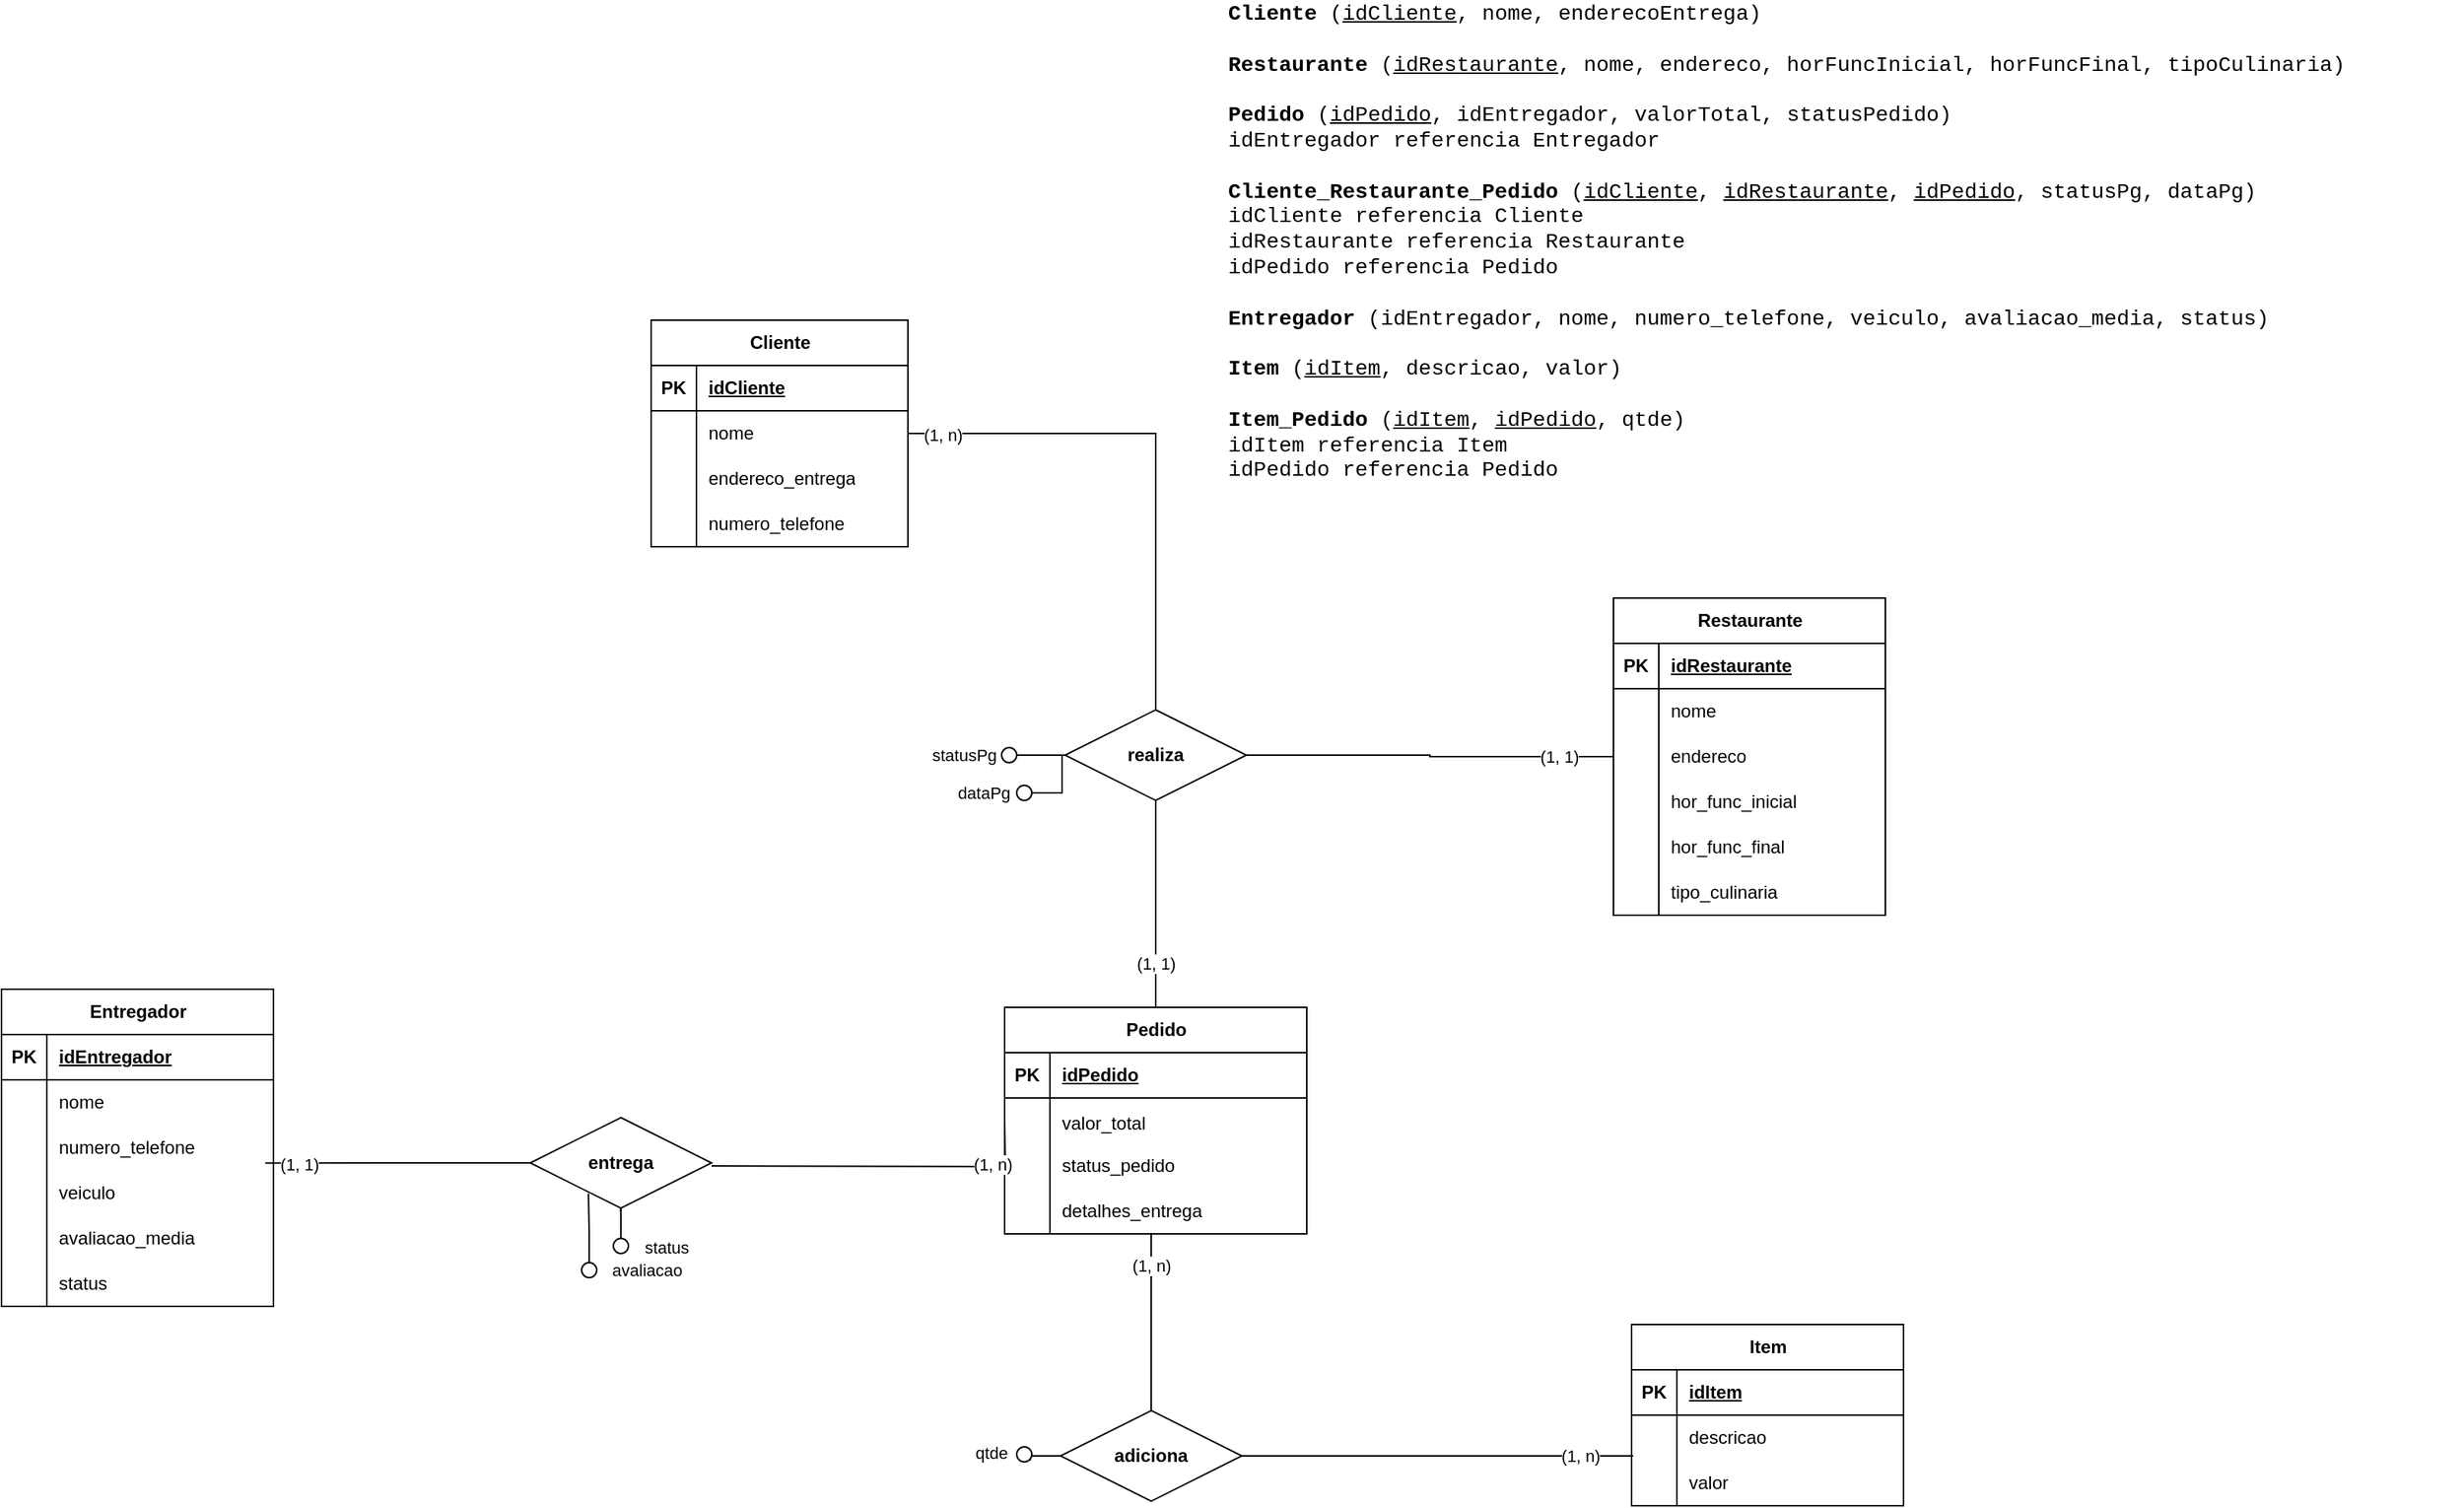<mxfile version="24.2.1" type="github">
  <diagram name="Página-1" id="86hxXhQ-bSTMSm9NtiP-">
    <mxGraphModel dx="1921" dy="1710" grid="1" gridSize="10" guides="1" tooltips="1" connect="1" arrows="1" fold="1" page="1" pageScale="1" pageWidth="827" pageHeight="1169" math="0" shadow="0">
      <root>
        <mxCell id="0" />
        <mxCell id="1" parent="0" />
        <mxCell id="ekU8xVB162Ffa7jkXcfa-119" style="edgeStyle=orthogonalEdgeStyle;rounded=0;orthogonalLoop=1;jettySize=auto;html=1;strokeColor=default;align=center;verticalAlign=middle;fontFamily=Helvetica;fontSize=12;fontColor=default;fontStyle=1;labelBackgroundColor=default;endArrow=none;endFill=0;" parent="1" source="ekU8xVB162Ffa7jkXcfa-1" target="ekU8xVB162Ffa7jkXcfa-105" edge="1">
          <mxGeometry relative="1" as="geometry" />
        </mxCell>
        <mxCell id="M8GhqOVCKzG1tZ9NvgL4-37" value="(1, n)" style="edgeLabel;html=1;align=center;verticalAlign=middle;resizable=0;points=[];fontFamily=Helvetica;fontSize=11;fontColor=default;labelBackgroundColor=default;" parent="ekU8xVB162Ffa7jkXcfa-119" vertex="1" connectable="0">
          <mxGeometry x="-0.868" y="-1" relative="1" as="geometry">
            <mxPoint as="offset" />
          </mxGeometry>
        </mxCell>
        <mxCell id="ekU8xVB162Ffa7jkXcfa-1" value="Cliente" style="shape=table;startSize=30;container=1;collapsible=1;childLayout=tableLayout;fixedRows=1;rowLines=0;fontStyle=1;align=center;resizeLast=1;html=1;" parent="1" vertex="1">
          <mxGeometry x="-140" y="142" width="170" height="150" as="geometry" />
        </mxCell>
        <mxCell id="ekU8xVB162Ffa7jkXcfa-2" value="" style="shape=tableRow;horizontal=0;startSize=0;swimlaneHead=0;swimlaneBody=0;fillColor=none;collapsible=0;dropTarget=0;points=[[0,0.5],[1,0.5]];portConstraint=eastwest;top=0;left=0;right=0;bottom=1;" parent="ekU8xVB162Ffa7jkXcfa-1" vertex="1">
          <mxGeometry y="30" width="170" height="30" as="geometry" />
        </mxCell>
        <mxCell id="ekU8xVB162Ffa7jkXcfa-3" value="PK" style="shape=partialRectangle;connectable=0;fillColor=none;top=0;left=0;bottom=0;right=0;fontStyle=1;overflow=hidden;whiteSpace=wrap;html=1;" parent="ekU8xVB162Ffa7jkXcfa-2" vertex="1">
          <mxGeometry width="30" height="30" as="geometry">
            <mxRectangle width="30" height="30" as="alternateBounds" />
          </mxGeometry>
        </mxCell>
        <mxCell id="ekU8xVB162Ffa7jkXcfa-4" value="idCliente&lt;span style=&quot;white-space: pre;&quot;&gt;&#x9;&lt;/span&gt;" style="shape=partialRectangle;connectable=0;fillColor=none;top=0;left=0;bottom=0;right=0;align=left;spacingLeft=6;fontStyle=5;overflow=hidden;whiteSpace=wrap;html=1;" parent="ekU8xVB162Ffa7jkXcfa-2" vertex="1">
          <mxGeometry x="30" width="140" height="30" as="geometry">
            <mxRectangle width="140" height="30" as="alternateBounds" />
          </mxGeometry>
        </mxCell>
        <mxCell id="ekU8xVB162Ffa7jkXcfa-5" value="" style="shape=tableRow;horizontal=0;startSize=0;swimlaneHead=0;swimlaneBody=0;fillColor=none;collapsible=0;dropTarget=0;points=[[0,0.5],[1,0.5]];portConstraint=eastwest;top=0;left=0;right=0;bottom=0;" parent="ekU8xVB162Ffa7jkXcfa-1" vertex="1">
          <mxGeometry y="60" width="170" height="30" as="geometry" />
        </mxCell>
        <mxCell id="ekU8xVB162Ffa7jkXcfa-6" value="" style="shape=partialRectangle;connectable=0;fillColor=none;top=0;left=0;bottom=0;right=0;editable=1;overflow=hidden;whiteSpace=wrap;html=1;" parent="ekU8xVB162Ffa7jkXcfa-5" vertex="1">
          <mxGeometry width="30" height="30" as="geometry">
            <mxRectangle width="30" height="30" as="alternateBounds" />
          </mxGeometry>
        </mxCell>
        <mxCell id="ekU8xVB162Ffa7jkXcfa-7" value="nome" style="shape=partialRectangle;connectable=0;fillColor=none;top=0;left=0;bottom=0;right=0;align=left;spacingLeft=6;overflow=hidden;whiteSpace=wrap;html=1;" parent="ekU8xVB162Ffa7jkXcfa-5" vertex="1">
          <mxGeometry x="30" width="140" height="30" as="geometry">
            <mxRectangle width="140" height="30" as="alternateBounds" />
          </mxGeometry>
        </mxCell>
        <mxCell id="ekU8xVB162Ffa7jkXcfa-8" value="" style="shape=tableRow;horizontal=0;startSize=0;swimlaneHead=0;swimlaneBody=0;fillColor=none;collapsible=0;dropTarget=0;points=[[0,0.5],[1,0.5]];portConstraint=eastwest;top=0;left=0;right=0;bottom=0;" parent="ekU8xVB162Ffa7jkXcfa-1" vertex="1">
          <mxGeometry y="90" width="170" height="30" as="geometry" />
        </mxCell>
        <mxCell id="ekU8xVB162Ffa7jkXcfa-9" value="" style="shape=partialRectangle;connectable=0;fillColor=none;top=0;left=0;bottom=0;right=0;editable=1;overflow=hidden;whiteSpace=wrap;html=1;" parent="ekU8xVB162Ffa7jkXcfa-8" vertex="1">
          <mxGeometry width="30" height="30" as="geometry">
            <mxRectangle width="30" height="30" as="alternateBounds" />
          </mxGeometry>
        </mxCell>
        <mxCell id="ekU8xVB162Ffa7jkXcfa-10" value="endereco_entrega" style="shape=partialRectangle;connectable=0;fillColor=none;top=0;left=0;bottom=0;right=0;align=left;spacingLeft=6;overflow=hidden;whiteSpace=wrap;html=1;" parent="ekU8xVB162Ffa7jkXcfa-8" vertex="1">
          <mxGeometry x="30" width="140" height="30" as="geometry">
            <mxRectangle width="140" height="30" as="alternateBounds" />
          </mxGeometry>
        </mxCell>
        <mxCell id="ekU8xVB162Ffa7jkXcfa-11" value="" style="shape=tableRow;horizontal=0;startSize=0;swimlaneHead=0;swimlaneBody=0;fillColor=none;collapsible=0;dropTarget=0;points=[[0,0.5],[1,0.5]];portConstraint=eastwest;top=0;left=0;right=0;bottom=0;" parent="ekU8xVB162Ffa7jkXcfa-1" vertex="1">
          <mxGeometry y="120" width="170" height="30" as="geometry" />
        </mxCell>
        <mxCell id="ekU8xVB162Ffa7jkXcfa-12" value="" style="shape=partialRectangle;connectable=0;fillColor=none;top=0;left=0;bottom=0;right=0;editable=1;overflow=hidden;whiteSpace=wrap;html=1;" parent="ekU8xVB162Ffa7jkXcfa-11" vertex="1">
          <mxGeometry width="30" height="30" as="geometry">
            <mxRectangle width="30" height="30" as="alternateBounds" />
          </mxGeometry>
        </mxCell>
        <mxCell id="ekU8xVB162Ffa7jkXcfa-13" value="numero_telefone" style="shape=partialRectangle;connectable=0;fillColor=none;top=0;left=0;bottom=0;right=0;align=left;spacingLeft=6;overflow=hidden;whiteSpace=wrap;html=1;" parent="ekU8xVB162Ffa7jkXcfa-11" vertex="1">
          <mxGeometry x="30" width="140" height="30" as="geometry">
            <mxRectangle width="140" height="30" as="alternateBounds" />
          </mxGeometry>
        </mxCell>
        <mxCell id="ekU8xVB162Ffa7jkXcfa-118" style="edgeStyle=orthogonalEdgeStyle;rounded=0;orthogonalLoop=1;jettySize=auto;html=1;entryX=1;entryY=0.5;entryDx=0;entryDy=0;strokeColor=default;align=center;verticalAlign=middle;fontFamily=Helvetica;fontSize=12;fontColor=default;fontStyle=1;labelBackgroundColor=default;endArrow=none;endFill=0;" parent="1" source="ekU8xVB162Ffa7jkXcfa-14" target="ekU8xVB162Ffa7jkXcfa-105" edge="1">
          <mxGeometry relative="1" as="geometry" />
        </mxCell>
        <mxCell id="M8GhqOVCKzG1tZ9NvgL4-38" value="(1, 1)" style="edgeLabel;html=1;align=center;verticalAlign=middle;resizable=0;points=[];fontFamily=Helvetica;fontSize=11;fontColor=default;labelBackgroundColor=default;" parent="ekU8xVB162Ffa7jkXcfa-118" vertex="1" connectable="0">
          <mxGeometry x="-0.699" relative="1" as="geometry">
            <mxPoint as="offset" />
          </mxGeometry>
        </mxCell>
        <mxCell id="ekU8xVB162Ffa7jkXcfa-14" value="Restaurante" style="shape=table;startSize=30;container=1;collapsible=1;childLayout=tableLayout;fixedRows=1;rowLines=0;fontStyle=1;align=center;resizeLast=1;html=1;" parent="1" vertex="1">
          <mxGeometry x="497" y="326" width="180" height="210" as="geometry" />
        </mxCell>
        <mxCell id="ekU8xVB162Ffa7jkXcfa-15" value="" style="shape=tableRow;horizontal=0;startSize=0;swimlaneHead=0;swimlaneBody=0;fillColor=none;collapsible=0;dropTarget=0;points=[[0,0.5],[1,0.5]];portConstraint=eastwest;top=0;left=0;right=0;bottom=1;" parent="ekU8xVB162Ffa7jkXcfa-14" vertex="1">
          <mxGeometry y="30" width="180" height="30" as="geometry" />
        </mxCell>
        <mxCell id="ekU8xVB162Ffa7jkXcfa-16" value="PK" style="shape=partialRectangle;connectable=0;fillColor=none;top=0;left=0;bottom=0;right=0;fontStyle=1;overflow=hidden;whiteSpace=wrap;html=1;" parent="ekU8xVB162Ffa7jkXcfa-15" vertex="1">
          <mxGeometry width="30" height="30" as="geometry">
            <mxRectangle width="30" height="30" as="alternateBounds" />
          </mxGeometry>
        </mxCell>
        <mxCell id="ekU8xVB162Ffa7jkXcfa-17" value="idRestaurante" style="shape=partialRectangle;connectable=0;fillColor=none;top=0;left=0;bottom=0;right=0;align=left;spacingLeft=6;fontStyle=5;overflow=hidden;whiteSpace=wrap;html=1;" parent="ekU8xVB162Ffa7jkXcfa-15" vertex="1">
          <mxGeometry x="30" width="150" height="30" as="geometry">
            <mxRectangle width="150" height="30" as="alternateBounds" />
          </mxGeometry>
        </mxCell>
        <mxCell id="ekU8xVB162Ffa7jkXcfa-18" value="" style="shape=tableRow;horizontal=0;startSize=0;swimlaneHead=0;swimlaneBody=0;fillColor=none;collapsible=0;dropTarget=0;points=[[0,0.5],[1,0.5]];portConstraint=eastwest;top=0;left=0;right=0;bottom=0;" parent="ekU8xVB162Ffa7jkXcfa-14" vertex="1">
          <mxGeometry y="60" width="180" height="30" as="geometry" />
        </mxCell>
        <mxCell id="ekU8xVB162Ffa7jkXcfa-19" value="" style="shape=partialRectangle;connectable=0;fillColor=none;top=0;left=0;bottom=0;right=0;editable=1;overflow=hidden;whiteSpace=wrap;html=1;" parent="ekU8xVB162Ffa7jkXcfa-18" vertex="1">
          <mxGeometry width="30" height="30" as="geometry">
            <mxRectangle width="30" height="30" as="alternateBounds" />
          </mxGeometry>
        </mxCell>
        <mxCell id="ekU8xVB162Ffa7jkXcfa-20" value="nome" style="shape=partialRectangle;connectable=0;fillColor=none;top=0;left=0;bottom=0;right=0;align=left;spacingLeft=6;overflow=hidden;whiteSpace=wrap;html=1;" parent="ekU8xVB162Ffa7jkXcfa-18" vertex="1">
          <mxGeometry x="30" width="150" height="30" as="geometry">
            <mxRectangle width="150" height="30" as="alternateBounds" />
          </mxGeometry>
        </mxCell>
        <mxCell id="ekU8xVB162Ffa7jkXcfa-21" value="" style="shape=tableRow;horizontal=0;startSize=0;swimlaneHead=0;swimlaneBody=0;fillColor=none;collapsible=0;dropTarget=0;points=[[0,0.5],[1,0.5]];portConstraint=eastwest;top=0;left=0;right=0;bottom=0;" parent="ekU8xVB162Ffa7jkXcfa-14" vertex="1">
          <mxGeometry y="90" width="180" height="30" as="geometry" />
        </mxCell>
        <mxCell id="ekU8xVB162Ffa7jkXcfa-22" value="" style="shape=partialRectangle;connectable=0;fillColor=none;top=0;left=0;bottom=0;right=0;editable=1;overflow=hidden;whiteSpace=wrap;html=1;" parent="ekU8xVB162Ffa7jkXcfa-21" vertex="1">
          <mxGeometry width="30" height="30" as="geometry">
            <mxRectangle width="30" height="30" as="alternateBounds" />
          </mxGeometry>
        </mxCell>
        <mxCell id="ekU8xVB162Ffa7jkXcfa-23" value="endereco" style="shape=partialRectangle;connectable=0;fillColor=none;top=0;left=0;bottom=0;right=0;align=left;spacingLeft=6;overflow=hidden;whiteSpace=wrap;html=1;" parent="ekU8xVB162Ffa7jkXcfa-21" vertex="1">
          <mxGeometry x="30" width="150" height="30" as="geometry">
            <mxRectangle width="150" height="30" as="alternateBounds" />
          </mxGeometry>
        </mxCell>
        <mxCell id="ekU8xVB162Ffa7jkXcfa-24" value="" style="shape=tableRow;horizontal=0;startSize=0;swimlaneHead=0;swimlaneBody=0;fillColor=none;collapsible=0;dropTarget=0;points=[[0,0.5],[1,0.5]];portConstraint=eastwest;top=0;left=0;right=0;bottom=0;" parent="ekU8xVB162Ffa7jkXcfa-14" vertex="1">
          <mxGeometry y="120" width="180" height="30" as="geometry" />
        </mxCell>
        <mxCell id="ekU8xVB162Ffa7jkXcfa-25" value="" style="shape=partialRectangle;connectable=0;fillColor=none;top=0;left=0;bottom=0;right=0;editable=1;overflow=hidden;whiteSpace=wrap;html=1;" parent="ekU8xVB162Ffa7jkXcfa-24" vertex="1">
          <mxGeometry width="30" height="30" as="geometry">
            <mxRectangle width="30" height="30" as="alternateBounds" />
          </mxGeometry>
        </mxCell>
        <mxCell id="ekU8xVB162Ffa7jkXcfa-26" value="hor_func_inicial" style="shape=partialRectangle;connectable=0;fillColor=none;top=0;left=0;bottom=0;right=0;align=left;spacingLeft=6;overflow=hidden;whiteSpace=wrap;html=1;" parent="ekU8xVB162Ffa7jkXcfa-24" vertex="1">
          <mxGeometry x="30" width="150" height="30" as="geometry">
            <mxRectangle width="150" height="30" as="alternateBounds" />
          </mxGeometry>
        </mxCell>
        <mxCell id="ekU8xVB162Ffa7jkXcfa-73" value="" style="shape=tableRow;horizontal=0;startSize=0;swimlaneHead=0;swimlaneBody=0;fillColor=none;collapsible=0;dropTarget=0;points=[[0,0.5],[1,0.5]];portConstraint=eastwest;top=0;left=0;right=0;bottom=0;" parent="ekU8xVB162Ffa7jkXcfa-14" vertex="1">
          <mxGeometry y="150" width="180" height="30" as="geometry" />
        </mxCell>
        <mxCell id="ekU8xVB162Ffa7jkXcfa-74" value="" style="shape=partialRectangle;connectable=0;fillColor=none;top=0;left=0;bottom=0;right=0;editable=1;overflow=hidden;whiteSpace=wrap;html=1;" parent="ekU8xVB162Ffa7jkXcfa-73" vertex="1">
          <mxGeometry width="30" height="30" as="geometry">
            <mxRectangle width="30" height="30" as="alternateBounds" />
          </mxGeometry>
        </mxCell>
        <mxCell id="ekU8xVB162Ffa7jkXcfa-75" value="hor_func_final" style="shape=partialRectangle;connectable=0;fillColor=none;top=0;left=0;bottom=0;right=0;align=left;spacingLeft=6;overflow=hidden;whiteSpace=wrap;html=1;" parent="ekU8xVB162Ffa7jkXcfa-73" vertex="1">
          <mxGeometry x="30" width="150" height="30" as="geometry">
            <mxRectangle width="150" height="30" as="alternateBounds" />
          </mxGeometry>
        </mxCell>
        <mxCell id="ekU8xVB162Ffa7jkXcfa-76" value="" style="shape=tableRow;horizontal=0;startSize=0;swimlaneHead=0;swimlaneBody=0;fillColor=none;collapsible=0;dropTarget=0;points=[[0,0.5],[1,0.5]];portConstraint=eastwest;top=0;left=0;right=0;bottom=0;" parent="ekU8xVB162Ffa7jkXcfa-14" vertex="1">
          <mxGeometry y="180" width="180" height="30" as="geometry" />
        </mxCell>
        <mxCell id="ekU8xVB162Ffa7jkXcfa-77" value="" style="shape=partialRectangle;connectable=0;fillColor=none;top=0;left=0;bottom=0;right=0;editable=1;overflow=hidden;whiteSpace=wrap;html=1;" parent="ekU8xVB162Ffa7jkXcfa-76" vertex="1">
          <mxGeometry width="30" height="30" as="geometry">
            <mxRectangle width="30" height="30" as="alternateBounds" />
          </mxGeometry>
        </mxCell>
        <mxCell id="ekU8xVB162Ffa7jkXcfa-78" value="tipo_culinaria" style="shape=partialRectangle;connectable=0;fillColor=none;top=0;left=0;bottom=0;right=0;align=left;spacingLeft=6;overflow=hidden;whiteSpace=wrap;html=1;" parent="ekU8xVB162Ffa7jkXcfa-76" vertex="1">
          <mxGeometry x="30" width="150" height="30" as="geometry">
            <mxRectangle width="150" height="30" as="alternateBounds" />
          </mxGeometry>
        </mxCell>
        <mxCell id="ekU8xVB162Ffa7jkXcfa-27" value="Entregador" style="shape=table;startSize=30;container=1;collapsible=1;childLayout=tableLayout;fixedRows=1;rowLines=0;fontStyle=1;align=center;resizeLast=1;html=1;" parent="1" vertex="1">
          <mxGeometry x="-570" y="585" width="180" height="210" as="geometry" />
        </mxCell>
        <mxCell id="ekU8xVB162Ffa7jkXcfa-28" value="" style="shape=tableRow;horizontal=0;startSize=0;swimlaneHead=0;swimlaneBody=0;fillColor=none;collapsible=0;dropTarget=0;points=[[0,0.5],[1,0.5]];portConstraint=eastwest;top=0;left=0;right=0;bottom=1;" parent="ekU8xVB162Ffa7jkXcfa-27" vertex="1">
          <mxGeometry y="30" width="180" height="30" as="geometry" />
        </mxCell>
        <mxCell id="ekU8xVB162Ffa7jkXcfa-29" value="PK" style="shape=partialRectangle;connectable=0;fillColor=none;top=0;left=0;bottom=0;right=0;fontStyle=1;overflow=hidden;whiteSpace=wrap;html=1;" parent="ekU8xVB162Ffa7jkXcfa-28" vertex="1">
          <mxGeometry width="30" height="30" as="geometry">
            <mxRectangle width="30" height="30" as="alternateBounds" />
          </mxGeometry>
        </mxCell>
        <mxCell id="ekU8xVB162Ffa7jkXcfa-30" value="idEntregador" style="shape=partialRectangle;connectable=0;fillColor=none;top=0;left=0;bottom=0;right=0;align=left;spacingLeft=6;fontStyle=5;overflow=hidden;whiteSpace=wrap;html=1;" parent="ekU8xVB162Ffa7jkXcfa-28" vertex="1">
          <mxGeometry x="30" width="150" height="30" as="geometry">
            <mxRectangle width="150" height="30" as="alternateBounds" />
          </mxGeometry>
        </mxCell>
        <mxCell id="ekU8xVB162Ffa7jkXcfa-31" value="" style="shape=tableRow;horizontal=0;startSize=0;swimlaneHead=0;swimlaneBody=0;fillColor=none;collapsible=0;dropTarget=0;points=[[0,0.5],[1,0.5]];portConstraint=eastwest;top=0;left=0;right=0;bottom=0;" parent="ekU8xVB162Ffa7jkXcfa-27" vertex="1">
          <mxGeometry y="60" width="180" height="30" as="geometry" />
        </mxCell>
        <mxCell id="ekU8xVB162Ffa7jkXcfa-32" value="" style="shape=partialRectangle;connectable=0;fillColor=none;top=0;left=0;bottom=0;right=0;editable=1;overflow=hidden;whiteSpace=wrap;html=1;" parent="ekU8xVB162Ffa7jkXcfa-31" vertex="1">
          <mxGeometry width="30" height="30" as="geometry">
            <mxRectangle width="30" height="30" as="alternateBounds" />
          </mxGeometry>
        </mxCell>
        <mxCell id="ekU8xVB162Ffa7jkXcfa-33" value="nome" style="shape=partialRectangle;connectable=0;fillColor=none;top=0;left=0;bottom=0;right=0;align=left;spacingLeft=6;overflow=hidden;whiteSpace=wrap;html=1;" parent="ekU8xVB162Ffa7jkXcfa-31" vertex="1">
          <mxGeometry x="30" width="150" height="30" as="geometry">
            <mxRectangle width="150" height="30" as="alternateBounds" />
          </mxGeometry>
        </mxCell>
        <mxCell id="ekU8xVB162Ffa7jkXcfa-34" value="" style="shape=tableRow;horizontal=0;startSize=0;swimlaneHead=0;swimlaneBody=0;fillColor=none;collapsible=0;dropTarget=0;points=[[0,0.5],[1,0.5]];portConstraint=eastwest;top=0;left=0;right=0;bottom=0;" parent="ekU8xVB162Ffa7jkXcfa-27" vertex="1">
          <mxGeometry y="90" width="180" height="30" as="geometry" />
        </mxCell>
        <mxCell id="ekU8xVB162Ffa7jkXcfa-35" value="" style="shape=partialRectangle;connectable=0;fillColor=none;top=0;left=0;bottom=0;right=0;editable=1;overflow=hidden;whiteSpace=wrap;html=1;" parent="ekU8xVB162Ffa7jkXcfa-34" vertex="1">
          <mxGeometry width="30" height="30" as="geometry">
            <mxRectangle width="30" height="30" as="alternateBounds" />
          </mxGeometry>
        </mxCell>
        <mxCell id="ekU8xVB162Ffa7jkXcfa-36" value="numero_telefone" style="shape=partialRectangle;connectable=0;fillColor=none;top=0;left=0;bottom=0;right=0;align=left;spacingLeft=6;overflow=hidden;whiteSpace=wrap;html=1;" parent="ekU8xVB162Ffa7jkXcfa-34" vertex="1">
          <mxGeometry x="30" width="150" height="30" as="geometry">
            <mxRectangle width="150" height="30" as="alternateBounds" />
          </mxGeometry>
        </mxCell>
        <mxCell id="ekU8xVB162Ffa7jkXcfa-37" value="" style="shape=tableRow;horizontal=0;startSize=0;swimlaneHead=0;swimlaneBody=0;fillColor=none;collapsible=0;dropTarget=0;points=[[0,0.5],[1,0.5]];portConstraint=eastwest;top=0;left=0;right=0;bottom=0;" parent="ekU8xVB162Ffa7jkXcfa-27" vertex="1">
          <mxGeometry y="120" width="180" height="30" as="geometry" />
        </mxCell>
        <mxCell id="ekU8xVB162Ffa7jkXcfa-38" value="" style="shape=partialRectangle;connectable=0;fillColor=none;top=0;left=0;bottom=0;right=0;editable=1;overflow=hidden;whiteSpace=wrap;html=1;" parent="ekU8xVB162Ffa7jkXcfa-37" vertex="1">
          <mxGeometry width="30" height="30" as="geometry">
            <mxRectangle width="30" height="30" as="alternateBounds" />
          </mxGeometry>
        </mxCell>
        <mxCell id="ekU8xVB162Ffa7jkXcfa-39" value="veiculo" style="shape=partialRectangle;connectable=0;fillColor=none;top=0;left=0;bottom=0;right=0;align=left;spacingLeft=6;overflow=hidden;whiteSpace=wrap;html=1;" parent="ekU8xVB162Ffa7jkXcfa-37" vertex="1">
          <mxGeometry x="30" width="150" height="30" as="geometry">
            <mxRectangle width="150" height="30" as="alternateBounds" />
          </mxGeometry>
        </mxCell>
        <mxCell id="ekU8xVB162Ffa7jkXcfa-82" value="" style="shape=tableRow;horizontal=0;startSize=0;swimlaneHead=0;swimlaneBody=0;fillColor=none;collapsible=0;dropTarget=0;points=[[0,0.5],[1,0.5]];portConstraint=eastwest;top=0;left=0;right=0;bottom=0;" parent="ekU8xVB162Ffa7jkXcfa-27" vertex="1">
          <mxGeometry y="150" width="180" height="30" as="geometry" />
        </mxCell>
        <mxCell id="ekU8xVB162Ffa7jkXcfa-83" value="" style="shape=partialRectangle;connectable=0;fillColor=none;top=0;left=0;bottom=0;right=0;editable=1;overflow=hidden;whiteSpace=wrap;html=1;" parent="ekU8xVB162Ffa7jkXcfa-82" vertex="1">
          <mxGeometry width="30" height="30" as="geometry">
            <mxRectangle width="30" height="30" as="alternateBounds" />
          </mxGeometry>
        </mxCell>
        <mxCell id="ekU8xVB162Ffa7jkXcfa-84" value="avaliacao_media" style="shape=partialRectangle;connectable=0;fillColor=none;top=0;left=0;bottom=0;right=0;align=left;spacingLeft=6;overflow=hidden;whiteSpace=wrap;html=1;" parent="ekU8xVB162Ffa7jkXcfa-82" vertex="1">
          <mxGeometry x="30" width="150" height="30" as="geometry">
            <mxRectangle width="150" height="30" as="alternateBounds" />
          </mxGeometry>
        </mxCell>
        <mxCell id="M8GhqOVCKzG1tZ9NvgL4-17" value="" style="shape=tableRow;horizontal=0;startSize=0;swimlaneHead=0;swimlaneBody=0;fillColor=none;collapsible=0;dropTarget=0;points=[[0,0.5],[1,0.5]];portConstraint=eastwest;top=0;left=0;right=0;bottom=0;" parent="ekU8xVB162Ffa7jkXcfa-27" vertex="1">
          <mxGeometry y="180" width="180" height="30" as="geometry" />
        </mxCell>
        <mxCell id="M8GhqOVCKzG1tZ9NvgL4-18" value="" style="shape=partialRectangle;connectable=0;fillColor=none;top=0;left=0;bottom=0;right=0;editable=1;overflow=hidden;whiteSpace=wrap;html=1;" parent="M8GhqOVCKzG1tZ9NvgL4-17" vertex="1">
          <mxGeometry width="30" height="30" as="geometry">
            <mxRectangle width="30" height="30" as="alternateBounds" />
          </mxGeometry>
        </mxCell>
        <mxCell id="M8GhqOVCKzG1tZ9NvgL4-19" value="status" style="shape=partialRectangle;connectable=0;fillColor=none;top=0;left=0;bottom=0;right=0;align=left;spacingLeft=6;overflow=hidden;whiteSpace=wrap;html=1;" parent="M8GhqOVCKzG1tZ9NvgL4-17" vertex="1">
          <mxGeometry x="30" width="150" height="30" as="geometry">
            <mxRectangle width="150" height="30" as="alternateBounds" />
          </mxGeometry>
        </mxCell>
        <mxCell id="ekU8xVB162Ffa7jkXcfa-40" value="Pedido" style="shape=table;startSize=30;container=1;collapsible=1;childLayout=tableLayout;fixedRows=1;rowLines=0;fontStyle=1;align=center;resizeLast=1;html=1;" parent="1" vertex="1">
          <mxGeometry x="94" y="597" width="200" height="150" as="geometry" />
        </mxCell>
        <mxCell id="ekU8xVB162Ffa7jkXcfa-41" value="" style="shape=tableRow;horizontal=0;startSize=0;swimlaneHead=0;swimlaneBody=0;fillColor=none;collapsible=0;dropTarget=0;points=[[0,0.5],[1,0.5]];portConstraint=eastwest;top=0;left=0;right=0;bottom=1;" parent="ekU8xVB162Ffa7jkXcfa-40" vertex="1">
          <mxGeometry y="30" width="200" height="30" as="geometry" />
        </mxCell>
        <mxCell id="ekU8xVB162Ffa7jkXcfa-42" value="PK" style="shape=partialRectangle;connectable=0;fillColor=none;top=0;left=0;bottom=0;right=0;fontStyle=1;overflow=hidden;whiteSpace=wrap;html=1;" parent="ekU8xVB162Ffa7jkXcfa-41" vertex="1">
          <mxGeometry width="30" height="30" as="geometry">
            <mxRectangle width="30" height="30" as="alternateBounds" />
          </mxGeometry>
        </mxCell>
        <mxCell id="ekU8xVB162Ffa7jkXcfa-43" value="idPedido" style="shape=partialRectangle;connectable=0;fillColor=none;top=0;left=0;bottom=0;right=0;align=left;spacingLeft=6;fontStyle=5;overflow=hidden;whiteSpace=wrap;html=1;" parent="ekU8xVB162Ffa7jkXcfa-41" vertex="1">
          <mxGeometry x="30" width="170" height="30" as="geometry">
            <mxRectangle width="170" height="30" as="alternateBounds" />
          </mxGeometry>
        </mxCell>
        <mxCell id="ekU8xVB162Ffa7jkXcfa-47" value="" style="shape=tableRow;horizontal=0;startSize=0;swimlaneHead=0;swimlaneBody=0;fillColor=none;collapsible=0;dropTarget=0;points=[[0,0.5],[1,0.5]];portConstraint=eastwest;top=0;left=0;right=0;bottom=0;" parent="ekU8xVB162Ffa7jkXcfa-40" vertex="1">
          <mxGeometry y="60" width="200" height="30" as="geometry" />
        </mxCell>
        <mxCell id="ekU8xVB162Ffa7jkXcfa-48" value="" style="shape=partialRectangle;connectable=0;fillColor=none;top=0;left=0;bottom=0;right=0;editable=1;overflow=hidden;whiteSpace=wrap;html=1;" parent="ekU8xVB162Ffa7jkXcfa-47" vertex="1">
          <mxGeometry width="30" height="30" as="geometry">
            <mxRectangle width="30" height="30" as="alternateBounds" />
          </mxGeometry>
        </mxCell>
        <mxCell id="ekU8xVB162Ffa7jkXcfa-49" value="" style="shape=partialRectangle;connectable=0;fillColor=none;top=0;left=0;bottom=0;right=0;align=left;spacingLeft=6;overflow=hidden;whiteSpace=wrap;html=1;" parent="ekU8xVB162Ffa7jkXcfa-47" vertex="1">
          <mxGeometry x="30" width="170" height="30" as="geometry">
            <mxRectangle width="170" height="30" as="alternateBounds" />
          </mxGeometry>
        </mxCell>
        <mxCell id="ekU8xVB162Ffa7jkXcfa-50" value="" style="shape=tableRow;horizontal=0;startSize=0;swimlaneHead=0;swimlaneBody=0;fillColor=none;collapsible=0;dropTarget=0;points=[[0,0.5],[1,0.5]];portConstraint=eastwest;top=0;left=0;right=0;bottom=0;" parent="ekU8xVB162Ffa7jkXcfa-40" vertex="1">
          <mxGeometry y="90" width="200" height="30" as="geometry" />
        </mxCell>
        <mxCell id="ekU8xVB162Ffa7jkXcfa-51" value="" style="shape=partialRectangle;connectable=0;fillColor=none;top=0;left=0;bottom=0;right=0;editable=1;overflow=hidden;whiteSpace=wrap;html=1;" parent="ekU8xVB162Ffa7jkXcfa-50" vertex="1">
          <mxGeometry width="30" height="30" as="geometry">
            <mxRectangle width="30" height="30" as="alternateBounds" />
          </mxGeometry>
        </mxCell>
        <mxCell id="ekU8xVB162Ffa7jkXcfa-52" value="status_pedido" style="shape=partialRectangle;connectable=0;fillColor=none;top=0;left=0;bottom=0;right=0;align=left;spacingLeft=6;overflow=hidden;whiteSpace=wrap;html=1;" parent="ekU8xVB162Ffa7jkXcfa-50" vertex="1">
          <mxGeometry x="30" width="170" height="30" as="geometry">
            <mxRectangle width="170" height="30" as="alternateBounds" />
          </mxGeometry>
        </mxCell>
        <mxCell id="ekU8xVB162Ffa7jkXcfa-79" value="" style="shape=tableRow;horizontal=0;startSize=0;swimlaneHead=0;swimlaneBody=0;fillColor=none;collapsible=0;dropTarget=0;points=[[0,0.5],[1,0.5]];portConstraint=eastwest;top=0;left=0;right=0;bottom=0;" parent="ekU8xVB162Ffa7jkXcfa-40" vertex="1">
          <mxGeometry y="120" width="200" height="30" as="geometry" />
        </mxCell>
        <mxCell id="ekU8xVB162Ffa7jkXcfa-80" value="" style="shape=partialRectangle;connectable=0;fillColor=none;top=0;left=0;bottom=0;right=0;editable=1;overflow=hidden;whiteSpace=wrap;html=1;" parent="ekU8xVB162Ffa7jkXcfa-79" vertex="1">
          <mxGeometry width="30" height="30" as="geometry">
            <mxRectangle width="30" height="30" as="alternateBounds" />
          </mxGeometry>
        </mxCell>
        <mxCell id="ekU8xVB162Ffa7jkXcfa-81" value="detalhes_entrega" style="shape=partialRectangle;connectable=0;fillColor=none;top=0;left=0;bottom=0;right=0;align=left;spacingLeft=6;overflow=hidden;whiteSpace=wrap;html=1;" parent="ekU8xVB162Ffa7jkXcfa-79" vertex="1">
          <mxGeometry x="30" width="170" height="30" as="geometry">
            <mxRectangle width="170" height="30" as="alternateBounds" />
          </mxGeometry>
        </mxCell>
        <mxCell id="ekU8xVB162Ffa7jkXcfa-85" value="Item" style="shape=table;startSize=30;container=1;collapsible=1;childLayout=tableLayout;fixedRows=1;rowLines=0;fontStyle=1;align=center;resizeLast=1;html=1;" parent="1" vertex="1">
          <mxGeometry x="509" y="807" width="180" height="120" as="geometry" />
        </mxCell>
        <mxCell id="ekU8xVB162Ffa7jkXcfa-86" value="" style="shape=tableRow;horizontal=0;startSize=0;swimlaneHead=0;swimlaneBody=0;fillColor=none;collapsible=0;dropTarget=0;points=[[0,0.5],[1,0.5]];portConstraint=eastwest;top=0;left=0;right=0;bottom=1;" parent="ekU8xVB162Ffa7jkXcfa-85" vertex="1">
          <mxGeometry y="30" width="180" height="30" as="geometry" />
        </mxCell>
        <mxCell id="ekU8xVB162Ffa7jkXcfa-87" value="PK" style="shape=partialRectangle;connectable=0;fillColor=none;top=0;left=0;bottom=0;right=0;fontStyle=1;overflow=hidden;whiteSpace=wrap;html=1;" parent="ekU8xVB162Ffa7jkXcfa-86" vertex="1">
          <mxGeometry width="30" height="30" as="geometry">
            <mxRectangle width="30" height="30" as="alternateBounds" />
          </mxGeometry>
        </mxCell>
        <mxCell id="ekU8xVB162Ffa7jkXcfa-88" value="idItem" style="shape=partialRectangle;connectable=0;fillColor=none;top=0;left=0;bottom=0;right=0;align=left;spacingLeft=6;fontStyle=5;overflow=hidden;whiteSpace=wrap;html=1;" parent="ekU8xVB162Ffa7jkXcfa-86" vertex="1">
          <mxGeometry x="30" width="150" height="30" as="geometry">
            <mxRectangle width="150" height="30" as="alternateBounds" />
          </mxGeometry>
        </mxCell>
        <mxCell id="ekU8xVB162Ffa7jkXcfa-89" value="" style="shape=tableRow;horizontal=0;startSize=0;swimlaneHead=0;swimlaneBody=0;fillColor=none;collapsible=0;dropTarget=0;points=[[0,0.5],[1,0.5]];portConstraint=eastwest;top=0;left=0;right=0;bottom=0;" parent="ekU8xVB162Ffa7jkXcfa-85" vertex="1">
          <mxGeometry y="60" width="180" height="30" as="geometry" />
        </mxCell>
        <mxCell id="ekU8xVB162Ffa7jkXcfa-90" value="" style="shape=partialRectangle;connectable=0;fillColor=none;top=0;left=0;bottom=0;right=0;editable=1;overflow=hidden;whiteSpace=wrap;html=1;" parent="ekU8xVB162Ffa7jkXcfa-89" vertex="1">
          <mxGeometry width="30" height="30" as="geometry">
            <mxRectangle width="30" height="30" as="alternateBounds" />
          </mxGeometry>
        </mxCell>
        <mxCell id="ekU8xVB162Ffa7jkXcfa-91" value="descricao" style="shape=partialRectangle;connectable=0;fillColor=none;top=0;left=0;bottom=0;right=0;align=left;spacingLeft=6;overflow=hidden;whiteSpace=wrap;html=1;" parent="ekU8xVB162Ffa7jkXcfa-89" vertex="1">
          <mxGeometry x="30" width="150" height="30" as="geometry">
            <mxRectangle width="150" height="30" as="alternateBounds" />
          </mxGeometry>
        </mxCell>
        <mxCell id="ekU8xVB162Ffa7jkXcfa-92" value="" style="shape=tableRow;horizontal=0;startSize=0;swimlaneHead=0;swimlaneBody=0;fillColor=none;collapsible=0;dropTarget=0;points=[[0,0.5],[1,0.5]];portConstraint=eastwest;top=0;left=0;right=0;bottom=0;" parent="ekU8xVB162Ffa7jkXcfa-85" vertex="1">
          <mxGeometry y="90" width="180" height="30" as="geometry" />
        </mxCell>
        <mxCell id="ekU8xVB162Ffa7jkXcfa-93" value="" style="shape=partialRectangle;connectable=0;fillColor=none;top=0;left=0;bottom=0;right=0;editable=1;overflow=hidden;whiteSpace=wrap;html=1;" parent="ekU8xVB162Ffa7jkXcfa-92" vertex="1">
          <mxGeometry width="30" height="30" as="geometry">
            <mxRectangle width="30" height="30" as="alternateBounds" />
          </mxGeometry>
        </mxCell>
        <mxCell id="ekU8xVB162Ffa7jkXcfa-94" value="valor" style="shape=partialRectangle;connectable=0;fillColor=none;top=0;left=0;bottom=0;right=0;align=left;spacingLeft=6;overflow=hidden;whiteSpace=wrap;html=1;" parent="ekU8xVB162Ffa7jkXcfa-92" vertex="1">
          <mxGeometry x="30" width="150" height="30" as="geometry">
            <mxRectangle width="150" height="30" as="alternateBounds" />
          </mxGeometry>
        </mxCell>
        <mxCell id="GxfuyOx7_-Td1d67jcwd-12" style="edgeStyle=orthogonalEdgeStyle;rounded=0;orthogonalLoop=1;jettySize=auto;html=1;entryX=0;entryY=1;entryDx=0;entryDy=0;endArrow=none;endFill=0;" edge="1" parent="1" source="ekU8xVB162Ffa7jkXcfa-104" target="GxfuyOx7_-Td1d67jcwd-10">
          <mxGeometry relative="1" as="geometry" />
        </mxCell>
        <mxCell id="GxfuyOx7_-Td1d67jcwd-14" value="qtde" style="edgeLabel;html=1;align=center;verticalAlign=middle;resizable=0;points=[];" vertex="1" connectable="0" parent="GxfuyOx7_-Td1d67jcwd-12">
          <mxGeometry x="-0.35" y="-3" relative="1" as="geometry">
            <mxPoint x="-36" y="1" as="offset" />
          </mxGeometry>
        </mxCell>
        <mxCell id="ekU8xVB162Ffa7jkXcfa-104" value="adiciona" style="shape=rhombus;perimeter=rhombusPerimeter;whiteSpace=wrap;html=1;align=center;strokeColor=default;verticalAlign=middle;fontFamily=Helvetica;fontSize=12;fontColor=default;fontStyle=1;fillColor=default;" parent="1" vertex="1">
          <mxGeometry x="131" y="864" width="120" height="60" as="geometry" />
        </mxCell>
        <mxCell id="ekU8xVB162Ffa7jkXcfa-109" style="edgeStyle=orthogonalEdgeStyle;rounded=0;orthogonalLoop=1;jettySize=auto;html=1;entryX=0.5;entryY=0;entryDx=0;entryDy=0;fontFamily=Helvetica;fontSize=12;fontColor=default;fontStyle=1;endArrow=none;endFill=0;" parent="1" source="ekU8xVB162Ffa7jkXcfa-105" target="ekU8xVB162Ffa7jkXcfa-40" edge="1">
          <mxGeometry relative="1" as="geometry" />
        </mxCell>
        <mxCell id="M8GhqOVCKzG1tZ9NvgL4-39" value="(1, 1)" style="edgeLabel;html=1;align=center;verticalAlign=middle;resizable=0;points=[];fontFamily=Helvetica;fontSize=11;fontColor=default;labelBackgroundColor=default;" parent="ekU8xVB162Ffa7jkXcfa-109" vertex="1" connectable="0">
          <mxGeometry x="0.57" relative="1" as="geometry">
            <mxPoint as="offset" />
          </mxGeometry>
        </mxCell>
        <mxCell id="GxfuyOx7_-Td1d67jcwd-16" style="edgeStyle=orthogonalEdgeStyle;rounded=0;orthogonalLoop=1;jettySize=auto;html=1;entryX=1;entryY=0.5;entryDx=0;entryDy=0;endArrow=none;endFill=0;" edge="1" parent="1" source="ekU8xVB162Ffa7jkXcfa-105" target="GxfuyOx7_-Td1d67jcwd-15">
          <mxGeometry relative="1" as="geometry" />
        </mxCell>
        <mxCell id="GxfuyOx7_-Td1d67jcwd-17" value="statusPg" style="edgeLabel;html=1;align=center;verticalAlign=middle;resizable=0;points=[];" vertex="1" connectable="0" parent="GxfuyOx7_-Td1d67jcwd-16">
          <mxGeometry x="0.333" y="-2" relative="1" as="geometry">
            <mxPoint x="-51" y="2" as="offset" />
          </mxGeometry>
        </mxCell>
        <mxCell id="ekU8xVB162Ffa7jkXcfa-105" value="realiza" style="shape=rhombus;perimeter=rhombusPerimeter;whiteSpace=wrap;html=1;align=center;strokeColor=default;verticalAlign=middle;fontFamily=Helvetica;fontSize=12;fontColor=default;fontStyle=1;fillColor=default;" parent="1" vertex="1">
          <mxGeometry x="134" y="400" width="120" height="60" as="geometry" />
        </mxCell>
        <mxCell id="M8GhqOVCKzG1tZ9NvgL4-21" style="edgeStyle=orthogonalEdgeStyle;rounded=0;orthogonalLoop=1;jettySize=auto;html=1;entryX=0;entryY=0.5;entryDx=0;entryDy=0;endArrow=none;endFill=0;" parent="1" edge="1">
          <mxGeometry relative="1" as="geometry">
            <mxPoint x="-100" y="702" as="sourcePoint" />
            <mxPoint x="94" y="673" as="targetPoint" />
          </mxGeometry>
        </mxCell>
        <mxCell id="M8GhqOVCKzG1tZ9NvgL4-43" value="(1, n)" style="edgeLabel;html=1;align=center;verticalAlign=middle;resizable=0;points=[];fontFamily=Helvetica;fontSize=11;fontColor=default;labelBackgroundColor=default;" parent="M8GhqOVCKzG1tZ9NvgL4-21" vertex="1" connectable="0">
          <mxGeometry x="0.654" y="2" relative="1" as="geometry">
            <mxPoint as="offset" />
          </mxGeometry>
        </mxCell>
        <mxCell id="ekU8xVB162Ffa7jkXcfa-106" value="entrega" style="shape=rhombus;perimeter=rhombusPerimeter;whiteSpace=wrap;html=1;align=center;strokeColor=default;verticalAlign=middle;fontFamily=Helvetica;fontSize=12;fontColor=default;fontStyle=1;fillColor=default;" parent="1" vertex="1">
          <mxGeometry x="-220" y="670" width="120" height="60" as="geometry" />
        </mxCell>
        <mxCell id="M8GhqOVCKzG1tZ9NvgL4-20" style="edgeStyle=orthogonalEdgeStyle;rounded=0;orthogonalLoop=1;jettySize=auto;html=1;entryX=0.97;entryY=-0.162;entryDx=0;entryDy=0;entryPerimeter=0;endArrow=none;endFill=0;" parent="1" source="ekU8xVB162Ffa7jkXcfa-106" target="ekU8xVB162Ffa7jkXcfa-37" edge="1">
          <mxGeometry relative="1" as="geometry" />
        </mxCell>
        <mxCell id="M8GhqOVCKzG1tZ9NvgL4-42" value="(1, 1)" style="edgeLabel;html=1;align=center;verticalAlign=middle;resizable=0;points=[];fontFamily=Helvetica;fontSize=11;fontColor=default;labelBackgroundColor=default;" parent="M8GhqOVCKzG1tZ9NvgL4-20" vertex="1" connectable="0">
          <mxGeometry x="0.741" y="1" relative="1" as="geometry">
            <mxPoint as="offset" />
          </mxGeometry>
        </mxCell>
        <mxCell id="M8GhqOVCKzG1tZ9NvgL4-29" value="" style="ellipse;whiteSpace=wrap;html=1;aspect=fixed;fontFamily=Helvetica;fontSize=11;fontColor=default;labelBackgroundColor=default;" parent="1" vertex="1">
          <mxGeometry x="-165" y="750" width="10" height="10" as="geometry" />
        </mxCell>
        <mxCell id="M8GhqOVCKzG1tZ9NvgL4-30" style="edgeStyle=orthogonalEdgeStyle;rounded=0;orthogonalLoop=1;jettySize=auto;html=1;entryX=0.497;entryY=1.039;entryDx=0;entryDy=0;entryPerimeter=0;strokeColor=default;align=center;verticalAlign=middle;fontFamily=Helvetica;fontSize=11;fontColor=default;labelBackgroundColor=default;endArrow=none;endFill=0;" parent="1" source="M8GhqOVCKzG1tZ9NvgL4-29" target="ekU8xVB162Ffa7jkXcfa-106" edge="1">
          <mxGeometry relative="1" as="geometry" />
        </mxCell>
        <mxCell id="M8GhqOVCKzG1tZ9NvgL4-32" value="status" style="edgeLabel;html=1;align=center;verticalAlign=middle;resizable=0;points=[];fontFamily=Helvetica;fontSize=11;fontColor=default;labelBackgroundColor=default;" parent="M8GhqOVCKzG1tZ9NvgL4-30" vertex="1" connectable="0">
          <mxGeometry x="-0.062" y="1" relative="1" as="geometry">
            <mxPoint x="31" y="16" as="offset" />
          </mxGeometry>
        </mxCell>
        <mxCell id="M8GhqOVCKzG1tZ9NvgL4-35" style="edgeStyle=orthogonalEdgeStyle;rounded=0;orthogonalLoop=1;jettySize=auto;html=1;entryX=0.006;entryY=0.9;entryDx=0;entryDy=0;entryPerimeter=0;strokeColor=default;align=center;verticalAlign=middle;fontFamily=Helvetica;fontSize=11;fontColor=default;labelBackgroundColor=default;endArrow=none;endFill=0;" parent="1" source="ekU8xVB162Ffa7jkXcfa-104" target="ekU8xVB162Ffa7jkXcfa-89" edge="1">
          <mxGeometry relative="1" as="geometry" />
        </mxCell>
        <mxCell id="M8GhqOVCKzG1tZ9NvgL4-40" value="(1, n)" style="edgeLabel;html=1;align=center;verticalAlign=middle;resizable=0;points=[];fontFamily=Helvetica;fontSize=11;fontColor=default;labelBackgroundColor=default;" parent="M8GhqOVCKzG1tZ9NvgL4-35" vertex="1" connectable="0">
          <mxGeometry x="0.724" relative="1" as="geometry">
            <mxPoint as="offset" />
          </mxGeometry>
        </mxCell>
        <mxCell id="M8GhqOVCKzG1tZ9NvgL4-36" style="edgeStyle=orthogonalEdgeStyle;rounded=0;orthogonalLoop=1;jettySize=auto;html=1;entryX=0.485;entryY=0.978;entryDx=0;entryDy=0;entryPerimeter=0;strokeColor=default;align=center;verticalAlign=middle;fontFamily=Helvetica;fontSize=11;fontColor=default;labelBackgroundColor=default;endArrow=none;endFill=0;" parent="1" source="ekU8xVB162Ffa7jkXcfa-104" target="ekU8xVB162Ffa7jkXcfa-79" edge="1">
          <mxGeometry relative="1" as="geometry" />
        </mxCell>
        <mxCell id="M8GhqOVCKzG1tZ9NvgL4-41" value="(1, n)" style="edgeLabel;html=1;align=center;verticalAlign=middle;resizable=0;points=[];fontFamily=Helvetica;fontSize=11;fontColor=default;labelBackgroundColor=default;" parent="M8GhqOVCKzG1tZ9NvgL4-36" vertex="1" connectable="0">
          <mxGeometry x="0.636" relative="1" as="geometry">
            <mxPoint as="offset" />
          </mxGeometry>
        </mxCell>
        <mxCell id="M8GhqOVCKzG1tZ9NvgL4-44" value="" style="shape=partialRectangle;connectable=0;fillColor=none;top=0;left=0;bottom=0;right=0;editable=1;overflow=hidden;whiteSpace=wrap;html=1;" parent="1" vertex="1">
          <mxGeometry x="94" y="686" width="30" height="30" as="geometry">
            <mxRectangle width="30" height="30" as="alternateBounds" />
          </mxGeometry>
        </mxCell>
        <mxCell id="M8GhqOVCKzG1tZ9NvgL4-45" value="valor_total" style="shape=partialRectangle;connectable=0;fillColor=none;top=0;left=0;bottom=0;right=0;align=left;spacingLeft=6;overflow=hidden;whiteSpace=wrap;html=1;" parent="1" vertex="1">
          <mxGeometry x="124" y="659" width="170" height="30" as="geometry">
            <mxRectangle width="170" height="30" as="alternateBounds" />
          </mxGeometry>
        </mxCell>
        <mxCell id="M8GhqOVCKzG1tZ9NvgL4-53" value="" style="ellipse;whiteSpace=wrap;html=1;aspect=fixed;fontFamily=Helvetica;fontSize=11;fontColor=default;labelBackgroundColor=default;" parent="1" vertex="1">
          <mxGeometry x="-186" y="766" width="10" height="10" as="geometry" />
        </mxCell>
        <mxCell id="M8GhqOVCKzG1tZ9NvgL4-54" style="edgeStyle=orthogonalEdgeStyle;rounded=0;orthogonalLoop=1;jettySize=auto;html=1;entryX=0.321;entryY=0.839;entryDx=0;entryDy=0;entryPerimeter=0;strokeColor=default;align=center;verticalAlign=middle;fontFamily=Helvetica;fontSize=11;fontColor=default;labelBackgroundColor=default;endArrow=none;endFill=0;" parent="1" source="M8GhqOVCKzG1tZ9NvgL4-53" target="ekU8xVB162Ffa7jkXcfa-106" edge="1">
          <mxGeometry relative="1" as="geometry" />
        </mxCell>
        <mxCell id="M8GhqOVCKzG1tZ9NvgL4-56" value="avaliacao" style="edgeLabel;html=1;align=center;verticalAlign=middle;resizable=0;points=[];fontFamily=Helvetica;fontSize=11;fontColor=default;labelBackgroundColor=default;" parent="M8GhqOVCKzG1tZ9NvgL4-54" vertex="1" connectable="0">
          <mxGeometry x="0.061" relative="1" as="geometry">
            <mxPoint x="38" y="29" as="offset" />
          </mxGeometry>
        </mxCell>
        <mxCell id="GxfuyOx7_-Td1d67jcwd-1" value="&lt;div align=&quot;left&quot;&gt;&lt;font face=&quot;Courier New&quot; style=&quot;font-size: 14px;&quot;&gt;&lt;b&gt;Cliente&lt;/b&gt; (&lt;u&gt;idCliente&lt;/u&gt;, nome, enderecoEntrega)&lt;/font&gt;&lt;/div&gt;&lt;div align=&quot;left&quot;&gt;&lt;font style=&quot;font-size: 14px;&quot; face=&quot;Courier New&quot;&gt;&lt;br&gt;&lt;/font&gt;&lt;/div&gt;&lt;div align=&quot;left&quot;&gt;&lt;font style=&quot;font-size: 14px;&quot; face=&quot;Courier New&quot;&gt;&lt;b&gt;Restaurante&lt;/b&gt; (&lt;u&gt;idRestaurante&lt;/u&gt;, nome, endereco, horFuncInicial, horFuncFinal, tipoCulinaria)&lt;/font&gt;&lt;/div&gt;&lt;div align=&quot;left&quot;&gt;&lt;font style=&quot;font-size: 14px;&quot; face=&quot;Courier New&quot;&gt;&lt;br&gt;&lt;/font&gt;&lt;/div&gt;&lt;div align=&quot;left&quot;&gt;&lt;font style=&quot;font-size: 14px;&quot; face=&quot;Courier New&quot;&gt;&lt;b&gt;Pedido&lt;/b&gt; (&lt;u&gt;idPedido&lt;/u&gt;, idEntregador, valorTotal, statusPedido)&amp;nbsp;&lt;/font&gt;&lt;/div&gt;&lt;div align=&quot;left&quot;&gt;&lt;font style=&quot;font-size: 14px;&quot; face=&quot;Courier New&quot;&gt;idEntregador referencia Entregador&lt;br&gt;&lt;/font&gt;&lt;/div&gt;&lt;div align=&quot;left&quot;&gt;&lt;font style=&quot;font-size: 14px;&quot; face=&quot;Courier New&quot;&gt;&lt;br&gt;&lt;/font&gt;&lt;/div&gt;&lt;div align=&quot;left&quot;&gt;&lt;font style=&quot;font-size: 14px;&quot; face=&quot;Courier New&quot;&gt;&lt;b&gt;Cliente_Restaurante_Pedido&lt;/b&gt; (&lt;u&gt;idCliente&lt;/u&gt;, &lt;u&gt;idRestaurante&lt;/u&gt;, &lt;u&gt;idPedido&lt;/u&gt;, statusPg, dataPg)&amp;nbsp;&lt;/font&gt;&lt;/div&gt;&lt;div align=&quot;left&quot;&gt;&lt;font style=&quot;font-size: 14px;&quot; face=&quot;Courier New&quot;&gt;idCliente referencia Cliente&lt;/font&gt;&lt;/div&gt;&lt;div align=&quot;left&quot;&gt;&lt;font style=&quot;font-size: 14px;&quot; face=&quot;Courier New&quot;&gt;idRestaurante referencia Restaurante&lt;/font&gt;&lt;/div&gt;&lt;div align=&quot;left&quot;&gt;&lt;font style=&quot;font-size: 14px;&quot; face=&quot;Courier New&quot;&gt;idPedido referencia Pedido&lt;br&gt;&lt;/font&gt;&lt;/div&gt;&lt;div align=&quot;left&quot;&gt;&lt;b&gt;&lt;font style=&quot;font-size: 14px;&quot; face=&quot;Courier New&quot;&gt;&lt;br&gt;&lt;/font&gt;&lt;/b&gt;&lt;/div&gt;&lt;div align=&quot;left&quot;&gt;&lt;font style=&quot;font-size: 14px;&quot; face=&quot;Courier New&quot;&gt;&lt;b&gt;Entregador&lt;/b&gt; (idEntregador, nome, numero_telefone, veiculo, avaliacao_media, status)&lt;br&gt;&lt;/font&gt;&lt;/div&gt;&lt;div align=&quot;left&quot;&gt;&lt;font style=&quot;font-size: 14px;&quot; face=&quot;Courier New&quot;&gt;&lt;br&gt;&lt;/font&gt;&lt;/div&gt;&lt;div align=&quot;left&quot;&gt;&lt;font style=&quot;font-size: 14px;&quot; face=&quot;Courier New&quot;&gt;&lt;b&gt;Item&lt;/b&gt; (&lt;u&gt;idItem&lt;/u&gt;, descricao, valor)&lt;br&gt;&lt;/font&gt;&lt;/div&gt;&lt;div align=&quot;left&quot;&gt;&lt;font style=&quot;font-size: 14px;&quot; face=&quot;Courier New&quot;&gt;&lt;br&gt;&lt;/font&gt;&lt;/div&gt;&lt;div align=&quot;left&quot;&gt;&lt;font style=&quot;font-size: 14px;&quot; face=&quot;Courier New&quot;&gt;&lt;b&gt;Item_Pedido&lt;/b&gt; (&lt;u&gt;idItem&lt;/u&gt;, &lt;u&gt;idPedido&lt;/u&gt;, qtde)&lt;br&gt;&lt;/font&gt;&lt;/div&gt;&lt;div align=&quot;left&quot;&gt;&lt;font style=&quot;font-size: 14px;&quot; face=&quot;Courier New&quot;&gt;idItem referencia Item&lt;/font&gt;&lt;/div&gt;&lt;div align=&quot;left&quot;&gt;&lt;font style=&quot;font-size: 14px;&quot; face=&quot;Courier New&quot;&gt;idPedido referencia Pedido&lt;br&gt;&lt;/font&gt;&lt;/div&gt;&lt;div align=&quot;left&quot;&gt;&lt;font size=&quot;3&quot; face=&quot;BSolKX_R1ZxCo2rctYpV&quot;&gt;&lt;br&gt;&lt;/font&gt;&lt;/div&gt;&lt;div&gt;&lt;br&gt;&lt;/div&gt;&lt;div&gt;&lt;br&gt;&lt;/div&gt;" style="text;strokeColor=none;align=left;fillColor=none;html=1;verticalAlign=middle;whiteSpace=wrap;rounded=0;" vertex="1" parent="1">
          <mxGeometry x="240" y="80" width="819" height="68" as="geometry" />
        </mxCell>
        <mxCell id="GxfuyOx7_-Td1d67jcwd-10" value="" style="ellipse;whiteSpace=wrap;html=1;aspect=fixed;fontFamily=Helvetica;fontSize=11;fontColor=default;labelBackgroundColor=default;" vertex="1" parent="1">
          <mxGeometry x="102" y="888" width="10" height="10" as="geometry" />
        </mxCell>
        <mxCell id="GxfuyOx7_-Td1d67jcwd-15" value="" style="ellipse;whiteSpace=wrap;html=1;aspect=fixed;fontFamily=Helvetica;fontSize=11;fontColor=default;labelBackgroundColor=default;" vertex="1" parent="1">
          <mxGeometry x="92" y="425" width="10" height="10" as="geometry" />
        </mxCell>
        <mxCell id="GxfuyOx7_-Td1d67jcwd-19" style="edgeStyle=orthogonalEdgeStyle;rounded=0;orthogonalLoop=1;jettySize=auto;html=1;endArrow=none;endFill=0;" edge="1" parent="1" source="GxfuyOx7_-Td1d67jcwd-18" target="ekU8xVB162Ffa7jkXcfa-105">
          <mxGeometry relative="1" as="geometry" />
        </mxCell>
        <mxCell id="GxfuyOx7_-Td1d67jcwd-18" value="" style="ellipse;whiteSpace=wrap;html=1;aspect=fixed;fontFamily=Helvetica;fontSize=11;fontColor=default;labelBackgroundColor=default;" vertex="1" parent="1">
          <mxGeometry x="102" y="450" width="10" height="10" as="geometry" />
        </mxCell>
        <mxCell id="GxfuyOx7_-Td1d67jcwd-20" value="dataPg" style="edgeLabel;html=1;align=center;verticalAlign=middle;resizable=0;points=[];" vertex="1" connectable="0" parent="1">
          <mxGeometry x="80" y="455" as="geometry" />
        </mxCell>
      </root>
    </mxGraphModel>
  </diagram>
</mxfile>
